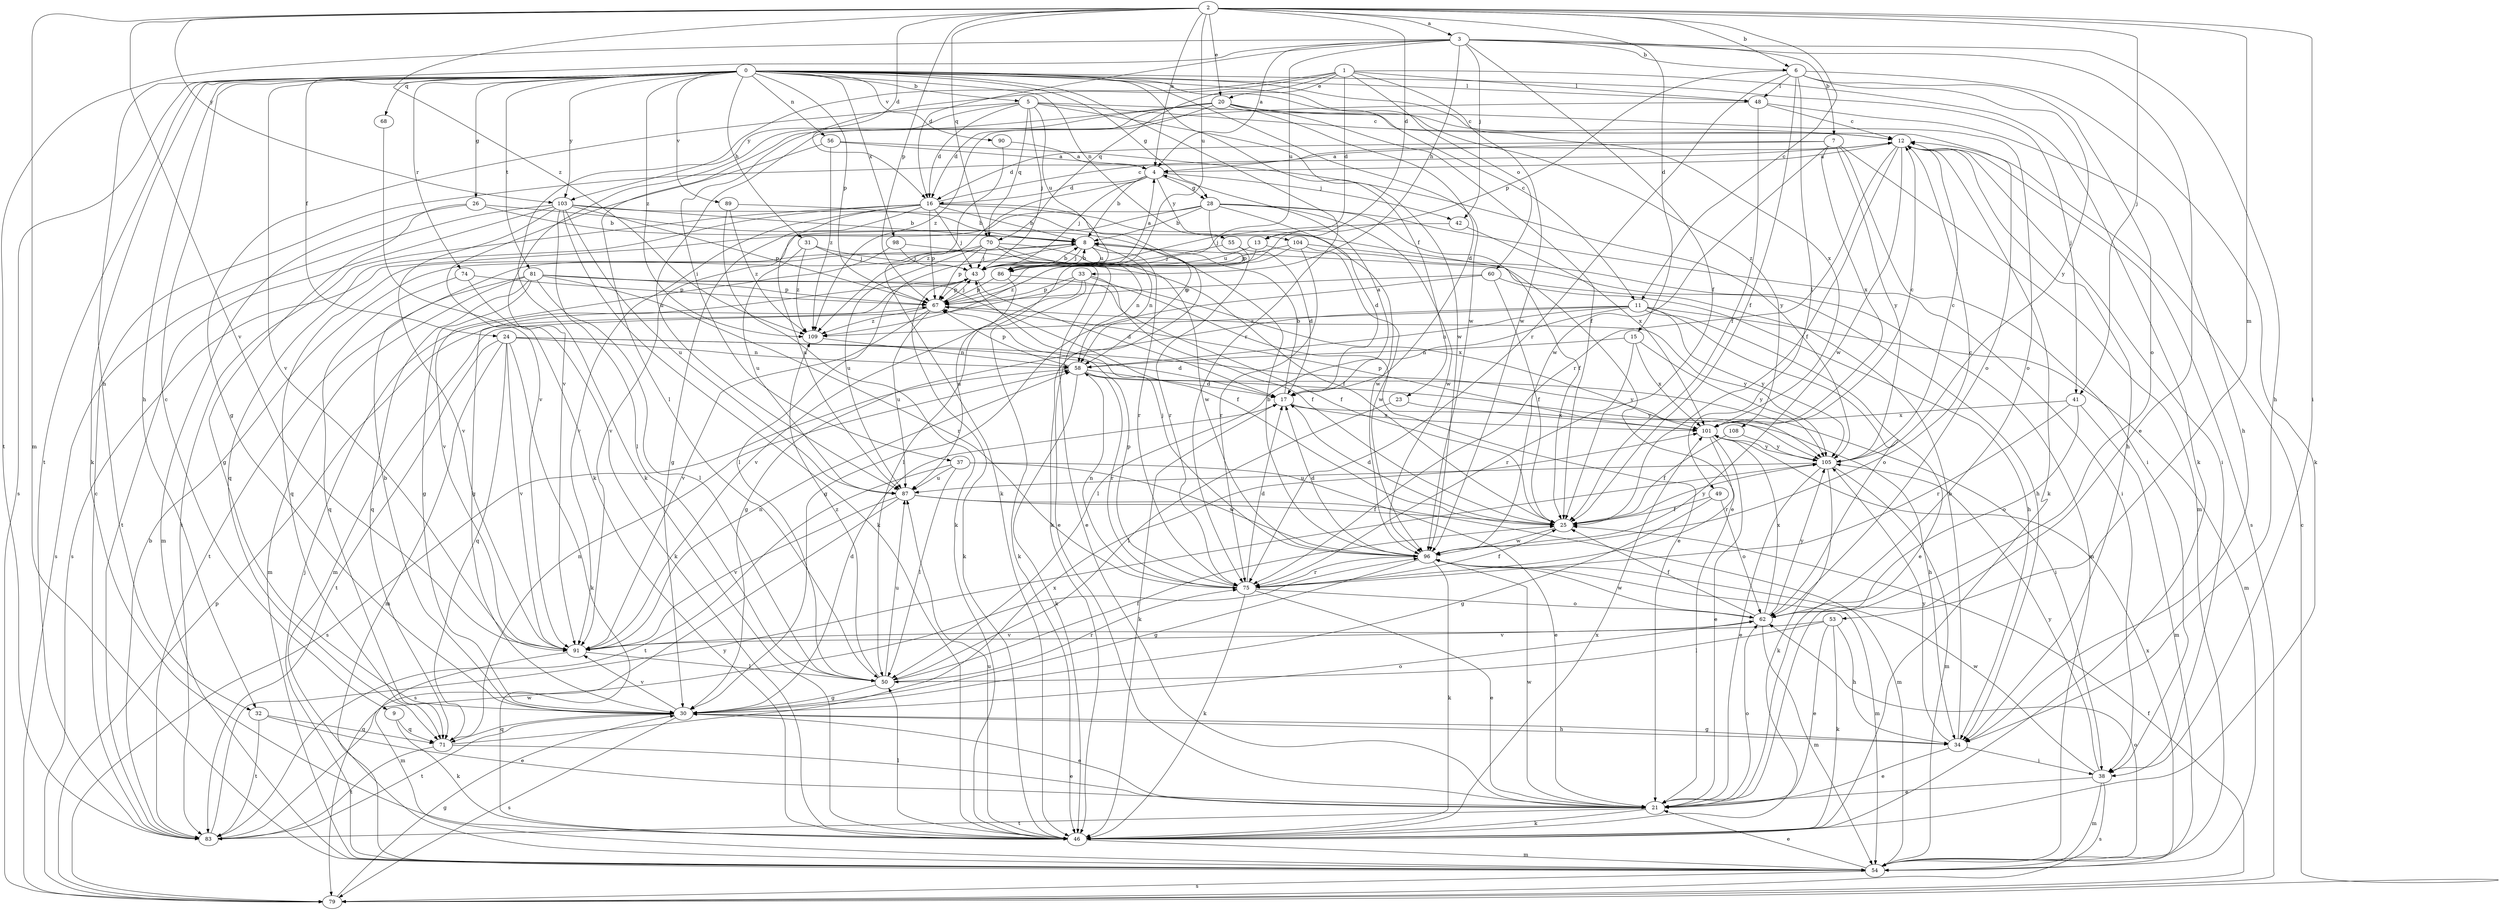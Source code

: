 strict digraph  {
0;
1;
2;
3;
4;
5;
6;
7;
8;
9;
11;
12;
13;
15;
16;
17;
20;
21;
23;
24;
25;
26;
28;
30;
31;
32;
33;
34;
37;
38;
41;
42;
43;
46;
48;
49;
50;
53;
54;
55;
56;
58;
60;
62;
67;
68;
70;
71;
74;
75;
79;
81;
83;
86;
87;
89;
90;
91;
96;
98;
101;
103;
104;
105;
108;
109;
0 -> 5  [label=b];
0 -> 9  [label=c];
0 -> 11  [label=c];
0 -> 23  [label=f];
0 -> 24  [label=f];
0 -> 26  [label=g];
0 -> 28  [label=g];
0 -> 31  [label=h];
0 -> 32  [label=h];
0 -> 41  [label=j];
0 -> 46  [label=k];
0 -> 48  [label=l];
0 -> 55  [label=n];
0 -> 56  [label=n];
0 -> 67  [label=p];
0 -> 68  [label=q];
0 -> 74  [label=r];
0 -> 75  [label=r];
0 -> 79  [label=s];
0 -> 81  [label=t];
0 -> 83  [label=t];
0 -> 89  [label=v];
0 -> 90  [label=v];
0 -> 91  [label=v];
0 -> 96  [label=w];
0 -> 98  [label=x];
0 -> 101  [label=x];
0 -> 103  [label=y];
0 -> 108  [label=z];
0 -> 109  [label=z];
1 -> 13  [label=d];
1 -> 20  [label=e];
1 -> 37  [label=i];
1 -> 46  [label=k];
1 -> 48  [label=l];
1 -> 60  [label=o];
1 -> 70  [label=q];
1 -> 96  [label=w];
1 -> 103  [label=y];
2 -> 3  [label=a];
2 -> 4  [label=a];
2 -> 6  [label=b];
2 -> 11  [label=c];
2 -> 13  [label=d];
2 -> 15  [label=d];
2 -> 16  [label=d];
2 -> 20  [label=e];
2 -> 38  [label=i];
2 -> 41  [label=j];
2 -> 53  [label=m];
2 -> 54  [label=m];
2 -> 67  [label=p];
2 -> 70  [label=q];
2 -> 86  [label=u];
2 -> 91  [label=v];
2 -> 103  [label=y];
2 -> 109  [label=z];
3 -> 4  [label=a];
3 -> 6  [label=b];
3 -> 7  [label=b];
3 -> 16  [label=d];
3 -> 21  [label=e];
3 -> 25  [label=f];
3 -> 32  [label=h];
3 -> 33  [label=h];
3 -> 34  [label=h];
3 -> 42  [label=j];
3 -> 83  [label=t];
3 -> 86  [label=u];
4 -> 8  [label=b];
4 -> 16  [label=d];
4 -> 28  [label=g];
4 -> 42  [label=j];
4 -> 43  [label=j];
4 -> 104  [label=y];
4 -> 109  [label=z];
5 -> 12  [label=c];
5 -> 16  [label=d];
5 -> 30  [label=g];
5 -> 43  [label=j];
5 -> 46  [label=k];
5 -> 62  [label=o];
5 -> 70  [label=q];
5 -> 86  [label=u];
5 -> 96  [label=w];
6 -> 25  [label=f];
6 -> 46  [label=k];
6 -> 48  [label=l];
6 -> 49  [label=l];
6 -> 62  [label=o];
6 -> 67  [label=p];
6 -> 75  [label=r];
6 -> 105  [label=y];
7 -> 4  [label=a];
7 -> 16  [label=d];
7 -> 38  [label=i];
7 -> 54  [label=m];
7 -> 96  [label=w];
7 -> 101  [label=x];
7 -> 105  [label=y];
8 -> 43  [label=j];
8 -> 50  [label=l];
8 -> 58  [label=n];
8 -> 75  [label=r];
8 -> 86  [label=u];
9 -> 46  [label=k];
9 -> 71  [label=q];
11 -> 21  [label=e];
11 -> 30  [label=g];
11 -> 50  [label=l];
11 -> 54  [label=m];
11 -> 58  [label=n];
11 -> 62  [label=o];
11 -> 105  [label=y];
11 -> 109  [label=z];
12 -> 4  [label=a];
12 -> 25  [label=f];
12 -> 34  [label=h];
12 -> 38  [label=i];
12 -> 46  [label=k];
12 -> 75  [label=r];
12 -> 79  [label=s];
12 -> 96  [label=w];
13 -> 34  [label=h];
13 -> 86  [label=u];
13 -> 109  [label=z];
15 -> 58  [label=n];
15 -> 75  [label=r];
15 -> 101  [label=x];
15 -> 105  [label=y];
16 -> 8  [label=b];
16 -> 12  [label=c];
16 -> 30  [label=g];
16 -> 43  [label=j];
16 -> 46  [label=k];
16 -> 67  [label=p];
16 -> 71  [label=q];
16 -> 83  [label=t];
16 -> 87  [label=u];
16 -> 91  [label=v];
16 -> 96  [label=w];
17 -> 4  [label=a];
17 -> 8  [label=b];
17 -> 34  [label=h];
17 -> 46  [label=k];
17 -> 101  [label=x];
20 -> 12  [label=c];
20 -> 16  [label=d];
20 -> 17  [label=d];
20 -> 25  [label=f];
20 -> 50  [label=l];
20 -> 62  [label=o];
20 -> 91  [label=v];
20 -> 109  [label=z];
21 -> 46  [label=k];
21 -> 62  [label=o];
21 -> 83  [label=t];
21 -> 96  [label=w];
23 -> 50  [label=l];
23 -> 101  [label=x];
24 -> 17  [label=d];
24 -> 46  [label=k];
24 -> 54  [label=m];
24 -> 58  [label=n];
24 -> 71  [label=q];
24 -> 83  [label=t];
24 -> 91  [label=v];
24 -> 105  [label=y];
25 -> 17  [label=d];
25 -> 96  [label=w];
25 -> 105  [label=y];
26 -> 8  [label=b];
26 -> 30  [label=g];
26 -> 54  [label=m];
26 -> 58  [label=n];
28 -> 8  [label=b];
28 -> 17  [label=d];
28 -> 25  [label=f];
28 -> 38  [label=i];
28 -> 67  [label=p];
28 -> 79  [label=s];
28 -> 91  [label=v];
28 -> 96  [label=w];
30 -> 8  [label=b];
30 -> 17  [label=d];
30 -> 21  [label=e];
30 -> 34  [label=h];
30 -> 62  [label=o];
30 -> 71  [label=q];
30 -> 79  [label=s];
30 -> 83  [label=t];
30 -> 91  [label=v];
31 -> 21  [label=e];
31 -> 43  [label=j];
31 -> 87  [label=u];
31 -> 109  [label=z];
32 -> 21  [label=e];
32 -> 71  [label=q];
32 -> 83  [label=t];
33 -> 21  [label=e];
33 -> 25  [label=f];
33 -> 46  [label=k];
33 -> 54  [label=m];
33 -> 67  [label=p];
33 -> 91  [label=v];
34 -> 8  [label=b];
34 -> 21  [label=e];
34 -> 30  [label=g];
34 -> 38  [label=i];
34 -> 105  [label=y];
37 -> 21  [label=e];
37 -> 50  [label=l];
37 -> 83  [label=t];
37 -> 87  [label=u];
37 -> 96  [label=w];
38 -> 21  [label=e];
38 -> 54  [label=m];
38 -> 79  [label=s];
38 -> 96  [label=w];
38 -> 105  [label=y];
41 -> 54  [label=m];
41 -> 62  [label=o];
41 -> 75  [label=r];
41 -> 101  [label=x];
42 -> 43  [label=j];
42 -> 101  [label=x];
43 -> 8  [label=b];
43 -> 17  [label=d];
43 -> 30  [label=g];
43 -> 46  [label=k];
43 -> 67  [label=p];
46 -> 50  [label=l];
46 -> 54  [label=m];
46 -> 87  [label=u];
46 -> 101  [label=x];
48 -> 12  [label=c];
48 -> 25  [label=f];
48 -> 34  [label=h];
48 -> 87  [label=u];
49 -> 25  [label=f];
49 -> 30  [label=g];
49 -> 62  [label=o];
50 -> 25  [label=f];
50 -> 30  [label=g];
50 -> 75  [label=r];
50 -> 87  [label=u];
50 -> 109  [label=z];
53 -> 21  [label=e];
53 -> 34  [label=h];
53 -> 46  [label=k];
53 -> 50  [label=l];
53 -> 91  [label=v];
54 -> 21  [label=e];
54 -> 43  [label=j];
54 -> 62  [label=o];
54 -> 79  [label=s];
54 -> 101  [label=x];
55 -> 17  [label=d];
55 -> 43  [label=j];
55 -> 75  [label=r];
56 -> 4  [label=a];
56 -> 91  [label=v];
56 -> 105  [label=y];
56 -> 109  [label=z];
58 -> 17  [label=d];
58 -> 38  [label=i];
58 -> 46  [label=k];
58 -> 67  [label=p];
58 -> 75  [label=r];
58 -> 79  [label=s];
58 -> 105  [label=y];
60 -> 25  [label=f];
60 -> 30  [label=g];
60 -> 34  [label=h];
60 -> 67  [label=p];
62 -> 25  [label=f];
62 -> 54  [label=m];
62 -> 91  [label=v];
62 -> 96  [label=w];
62 -> 101  [label=x];
62 -> 105  [label=y];
67 -> 43  [label=j];
67 -> 87  [label=u];
67 -> 91  [label=v];
67 -> 105  [label=y];
67 -> 109  [label=z];
68 -> 46  [label=k];
70 -> 21  [label=e];
70 -> 43  [label=j];
70 -> 58  [label=n];
70 -> 67  [label=p];
70 -> 71  [label=q];
70 -> 87  [label=u];
70 -> 96  [label=w];
71 -> 21  [label=e];
71 -> 58  [label=n];
71 -> 83  [label=t];
71 -> 101  [label=x];
74 -> 46  [label=k];
74 -> 67  [label=p];
74 -> 71  [label=q];
75 -> 17  [label=d];
75 -> 21  [label=e];
75 -> 25  [label=f];
75 -> 46  [label=k];
75 -> 58  [label=n];
75 -> 62  [label=o];
75 -> 67  [label=p];
79 -> 12  [label=c];
79 -> 25  [label=f];
79 -> 30  [label=g];
79 -> 67  [label=p];
81 -> 25  [label=f];
81 -> 30  [label=g];
81 -> 50  [label=l];
81 -> 54  [label=m];
81 -> 67  [label=p];
81 -> 71  [label=q];
81 -> 75  [label=r];
81 -> 83  [label=t];
81 -> 101  [label=x];
83 -> 8  [label=b];
83 -> 12  [label=c];
83 -> 96  [label=w];
83 -> 105  [label=y];
86 -> 4  [label=a];
86 -> 8  [label=b];
86 -> 25  [label=f];
86 -> 67  [label=p];
86 -> 87  [label=u];
87 -> 25  [label=f];
87 -> 54  [label=m];
87 -> 79  [label=s];
87 -> 91  [label=v];
89 -> 8  [label=b];
89 -> 46  [label=k];
89 -> 109  [label=z];
90 -> 4  [label=a];
90 -> 46  [label=k];
91 -> 50  [label=l];
91 -> 54  [label=m];
91 -> 58  [label=n];
96 -> 8  [label=b];
96 -> 12  [label=c];
96 -> 17  [label=d];
96 -> 30  [label=g];
96 -> 43  [label=j];
96 -> 46  [label=k];
96 -> 54  [label=m];
96 -> 75  [label=r];
98 -> 25  [label=f];
98 -> 43  [label=j];
98 -> 91  [label=v];
101 -> 12  [label=c];
101 -> 21  [label=e];
101 -> 67  [label=p];
101 -> 75  [label=r];
101 -> 105  [label=y];
103 -> 8  [label=b];
103 -> 21  [label=e];
103 -> 46  [label=k];
103 -> 50  [label=l];
103 -> 67  [label=p];
103 -> 79  [label=s];
103 -> 83  [label=t];
103 -> 87  [label=u];
103 -> 91  [label=v];
104 -> 43  [label=j];
104 -> 50  [label=l];
104 -> 54  [label=m];
104 -> 75  [label=r];
104 -> 96  [label=w];
105 -> 12  [label=c];
105 -> 21  [label=e];
105 -> 46  [label=k];
105 -> 54  [label=m];
105 -> 87  [label=u];
108 -> 25  [label=f];
108 -> 105  [label=y];
109 -> 58  [label=n];
}
